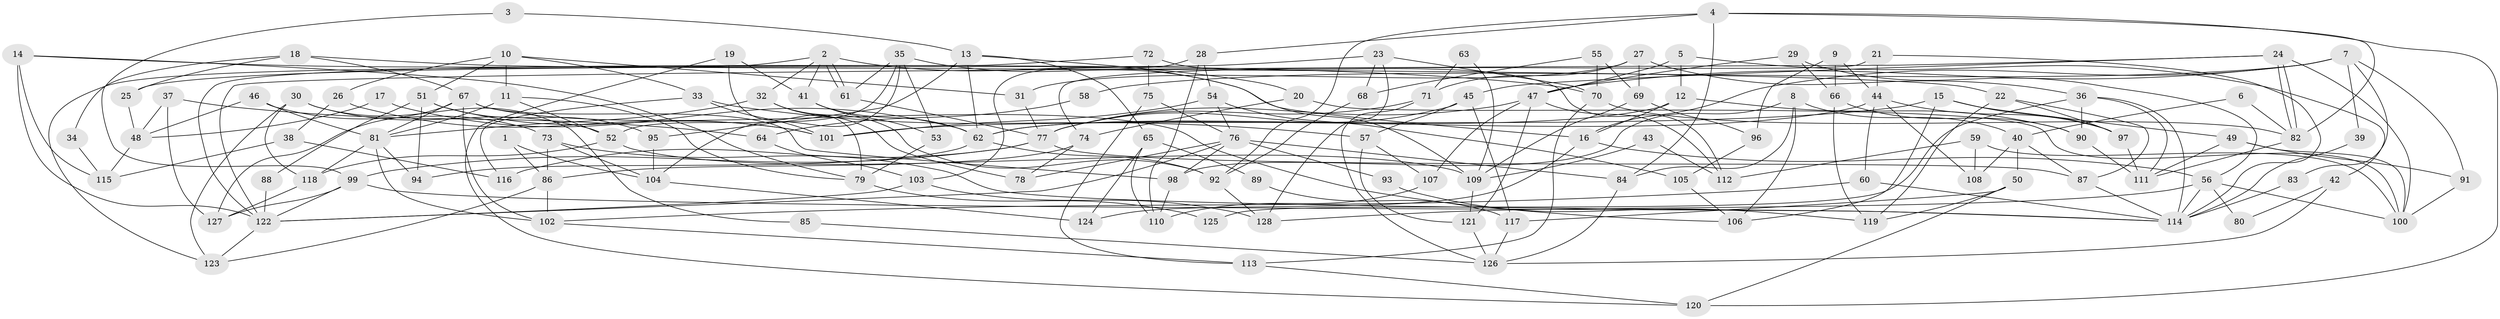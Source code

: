 // coarse degree distribution, {2: 0.06741573033707865, 6: 0.14606741573033707, 5: 0.15730337078651685, 7: 0.11235955056179775, 3: 0.20224719101123595, 4: 0.24719101123595505, 9: 0.02247191011235955, 10: 0.02247191011235955, 8: 0.02247191011235955}
// Generated by graph-tools (version 1.1) at 2025/52/02/27/25 19:52:06]
// undirected, 128 vertices, 256 edges
graph export_dot {
graph [start="1"]
  node [color=gray90,style=filled];
  1;
  2;
  3;
  4;
  5;
  6;
  7;
  8;
  9;
  10;
  11;
  12;
  13;
  14;
  15;
  16;
  17;
  18;
  19;
  20;
  21;
  22;
  23;
  24;
  25;
  26;
  27;
  28;
  29;
  30;
  31;
  32;
  33;
  34;
  35;
  36;
  37;
  38;
  39;
  40;
  41;
  42;
  43;
  44;
  45;
  46;
  47;
  48;
  49;
  50;
  51;
  52;
  53;
  54;
  55;
  56;
  57;
  58;
  59;
  60;
  61;
  62;
  63;
  64;
  65;
  66;
  67;
  68;
  69;
  70;
  71;
  72;
  73;
  74;
  75;
  76;
  77;
  78;
  79;
  80;
  81;
  82;
  83;
  84;
  85;
  86;
  87;
  88;
  89;
  90;
  91;
  92;
  93;
  94;
  95;
  96;
  97;
  98;
  99;
  100;
  101;
  102;
  103;
  104;
  105;
  106;
  107;
  108;
  109;
  110;
  111;
  112;
  113;
  114;
  115;
  116;
  117;
  118;
  119;
  120;
  121;
  122;
  123;
  124;
  125;
  126;
  127;
  128;
  1 -- 86;
  1 -- 104;
  2 -- 61;
  2 -- 61;
  2 -- 123;
  2 -- 16;
  2 -- 32;
  2 -- 41;
  3 -- 13;
  3 -- 99;
  4 -- 28;
  4 -- 84;
  4 -- 82;
  4 -- 92;
  4 -- 120;
  5 -- 47;
  5 -- 12;
  5 -- 42;
  6 -- 40;
  6 -- 82;
  7 -- 16;
  7 -- 47;
  7 -- 39;
  7 -- 58;
  7 -- 83;
  7 -- 91;
  8 -- 98;
  8 -- 40;
  8 -- 84;
  8 -- 106;
  9 -- 96;
  9 -- 44;
  9 -- 66;
  10 -- 51;
  10 -- 33;
  10 -- 11;
  10 -- 26;
  10 -- 31;
  11 -- 81;
  11 -- 52;
  11 -- 79;
  12 -- 16;
  12 -- 90;
  12 -- 62;
  13 -- 95;
  13 -- 62;
  13 -- 20;
  13 -- 65;
  14 -- 79;
  14 -- 122;
  14 -- 70;
  14 -- 115;
  15 -- 49;
  15 -- 106;
  15 -- 97;
  15 -- 101;
  16 -- 56;
  16 -- 124;
  17 -- 62;
  17 -- 48;
  18 -- 22;
  18 -- 67;
  18 -- 25;
  18 -- 34;
  19 -- 41;
  19 -- 120;
  19 -- 79;
  20 -- 100;
  20 -- 74;
  21 -- 114;
  21 -- 44;
  21 -- 74;
  22 -- 87;
  22 -- 97;
  22 -- 119;
  23 -- 68;
  23 -- 70;
  23 -- 25;
  23 -- 128;
  24 -- 122;
  24 -- 82;
  24 -- 82;
  24 -- 45;
  24 -- 100;
  25 -- 48;
  26 -- 38;
  26 -- 101;
  27 -- 31;
  27 -- 36;
  27 -- 69;
  27 -- 71;
  28 -- 110;
  28 -- 103;
  28 -- 54;
  29 -- 66;
  29 -- 47;
  29 -- 56;
  30 -- 118;
  30 -- 52;
  30 -- 85;
  30 -- 123;
  31 -- 77;
  32 -- 92;
  32 -- 78;
  32 -- 81;
  33 -- 101;
  33 -- 57;
  33 -- 116;
  34 -- 115;
  35 -- 52;
  35 -- 53;
  35 -- 61;
  35 -- 104;
  35 -- 109;
  36 -- 111;
  36 -- 114;
  36 -- 90;
  36 -- 125;
  37 -- 48;
  37 -- 127;
  37 -- 64;
  38 -- 116;
  38 -- 115;
  39 -- 114;
  40 -- 87;
  40 -- 50;
  40 -- 108;
  41 -- 62;
  41 -- 53;
  42 -- 126;
  42 -- 80;
  43 -- 112;
  43 -- 109;
  44 -- 108;
  44 -- 97;
  44 -- 60;
  44 -- 62;
  45 -- 77;
  45 -- 57;
  45 -- 117;
  46 -- 81;
  46 -- 73;
  46 -- 48;
  47 -- 121;
  47 -- 77;
  47 -- 107;
  47 -- 112;
  48 -- 115;
  49 -- 91;
  49 -- 100;
  49 -- 111;
  50 -- 119;
  50 -- 120;
  50 -- 117;
  51 -- 94;
  51 -- 101;
  51 -- 88;
  51 -- 95;
  52 -- 118;
  52 -- 109;
  53 -- 79;
  54 -- 101;
  54 -- 76;
  54 -- 105;
  55 -- 70;
  55 -- 69;
  55 -- 68;
  56 -- 128;
  56 -- 80;
  56 -- 100;
  56 -- 114;
  57 -- 121;
  57 -- 107;
  58 -- 64;
  59 -- 112;
  59 -- 100;
  59 -- 108;
  60 -- 102;
  60 -- 114;
  61 -- 77;
  62 -- 92;
  62 -- 94;
  63 -- 109;
  63 -- 71;
  64 -- 103;
  65 -- 124;
  65 -- 89;
  65 -- 110;
  66 -- 90;
  66 -- 119;
  67 -- 102;
  67 -- 98;
  67 -- 81;
  67 -- 106;
  67 -- 127;
  68 -- 92;
  69 -- 109;
  69 -- 96;
  70 -- 82;
  70 -- 113;
  71 -- 126;
  71 -- 77;
  72 -- 122;
  72 -- 75;
  72 -- 112;
  73 -- 114;
  73 -- 86;
  73 -- 104;
  74 -- 78;
  74 -- 86;
  75 -- 76;
  75 -- 113;
  76 -- 78;
  76 -- 84;
  76 -- 93;
  76 -- 98;
  76 -- 122;
  77 -- 87;
  77 -- 99;
  77 -- 116;
  79 -- 125;
  81 -- 94;
  81 -- 102;
  81 -- 118;
  82 -- 111;
  83 -- 114;
  84 -- 126;
  85 -- 126;
  86 -- 123;
  86 -- 102;
  87 -- 114;
  88 -- 122;
  89 -- 117;
  90 -- 111;
  91 -- 100;
  92 -- 128;
  93 -- 119;
  95 -- 104;
  96 -- 105;
  97 -- 111;
  98 -- 110;
  99 -- 114;
  99 -- 122;
  99 -- 127;
  102 -- 113;
  103 -- 122;
  103 -- 128;
  104 -- 124;
  105 -- 106;
  107 -- 110;
  109 -- 121;
  113 -- 120;
  117 -- 126;
  118 -- 127;
  121 -- 126;
  122 -- 123;
}

